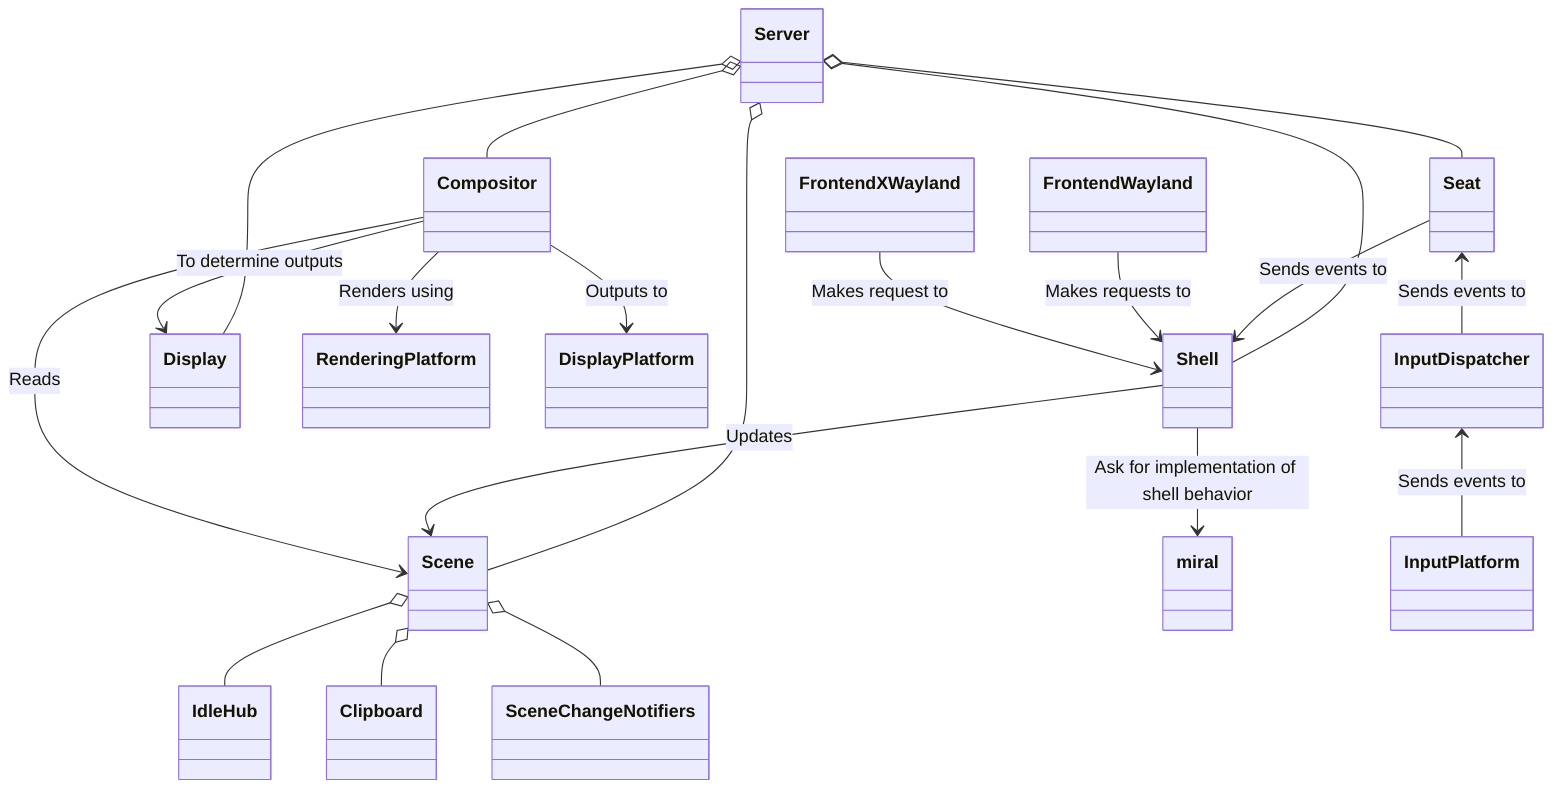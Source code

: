 classDiagram
    Server o-- Shell
    Server o-- Scene
    Server o-- Compositor
    Server o-- Seat
    Server o-- Display

    Shell --> miral: Ask for implementation of shell behavior
    Shell --> Scene: Updates
    Compositor --> Scene: Reads
    Compositor --> Display: To determine outputs
    Compositor --> RenderingPlatform: Renders using
    Compositor --> DisplayPlatform: Outputs to
    InputDispatcher <-- InputPlatform: Sends events to
    Seat <-- InputDispatcher: Sends events to
    Seat --> Shell: Sends events to
    FrontendWayland --> Shell: Makes requests to
    FrontendXWayland --> Shell: Makes request to
    Scene o-- IdleHub
    Scene o-- Clipboard
    Scene o-- SceneChangeNotifiers


    %%Server --> Core
    %%Server --> Common